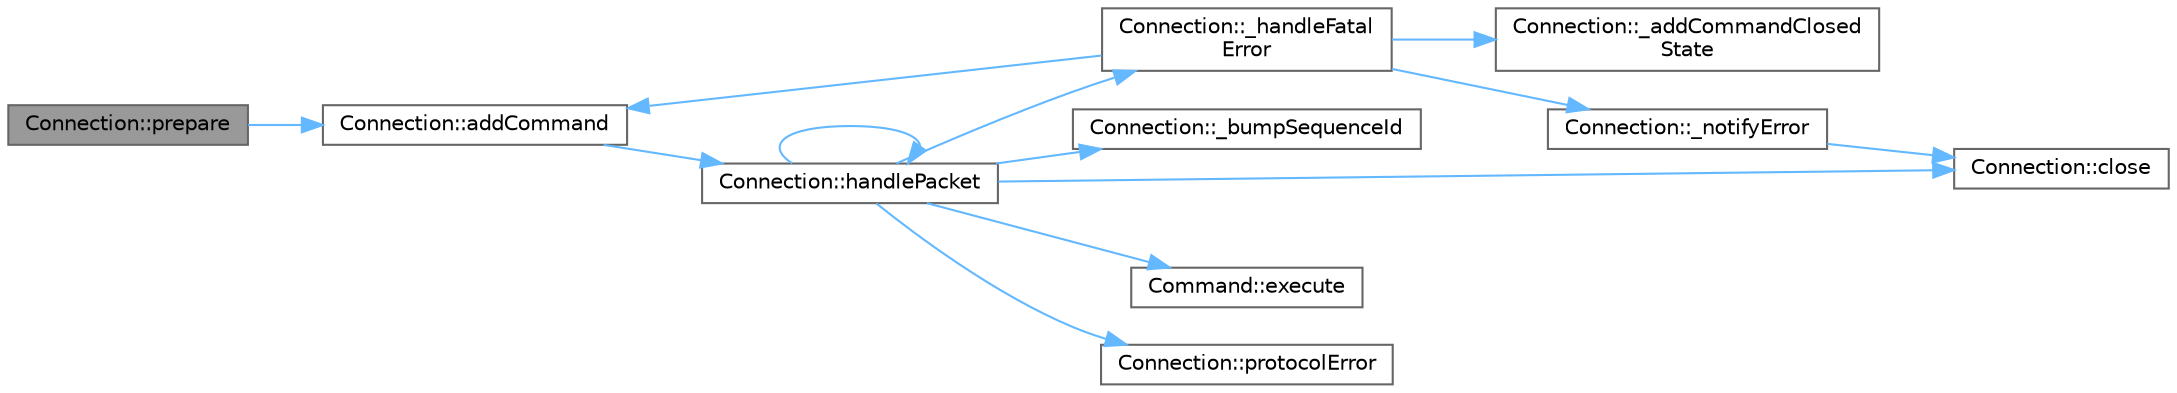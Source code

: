 digraph "Connection::prepare"
{
 // INTERACTIVE_SVG=YES
 // LATEX_PDF_SIZE
  bgcolor="transparent";
  edge [fontname=Helvetica,fontsize=10,labelfontname=Helvetica,labelfontsize=10];
  node [fontname=Helvetica,fontsize=10,shape=box,height=0.2,width=0.4];
  rankdir="LR";
  Node1 [id="Node000001",label="Connection::prepare",height=0.2,width=0.4,color="gray40", fillcolor="grey60", style="filled", fontcolor="black",tooltip=" "];
  Node1 -> Node2 [id="edge1_Node000001_Node000002",color="steelblue1",style="solid",tooltip=" "];
  Node2 [id="Node000002",label="Connection::addCommand",height=0.2,width=0.4,color="grey40", fillcolor="white", style="filled",URL="$dc/d14/a00720_a4964f8e380fd81566f183e2f4d5328c5.html#a4964f8e380fd81566f183e2f4d5328c5",tooltip=" "];
  Node2 -> Node3 [id="edge2_Node000002_Node000003",color="steelblue1",style="solid",tooltip=" "];
  Node3 [id="Node000003",label="Connection::handlePacket",height=0.2,width=0.4,color="grey40", fillcolor="white", style="filled",URL="$dc/d14/a00720_a000de33e8bc7ed6581c2788091b7128d.html#a000de33e8bc7ed6581c2788091b7128d",tooltip=" "];
  Node3 -> Node4 [id="edge3_Node000003_Node000004",color="steelblue1",style="solid",tooltip=" "];
  Node4 [id="Node000004",label="Connection::_bumpSequenceId",height=0.2,width=0.4,color="grey40", fillcolor="white", style="filled",URL="$dc/d14/a00720_adba198bb46543151133ff2f22c138cdc.html#adba198bb46543151133ff2f22c138cdc",tooltip=" "];
  Node3 -> Node5 [id="edge4_Node000003_Node000005",color="steelblue1",style="solid",tooltip=" "];
  Node5 [id="Node000005",label="Connection::_handleFatal\lError",height=0.2,width=0.4,color="grey40", fillcolor="white", style="filled",URL="$dc/d14/a00720_adb624b15d757e1ebfb218a45260d5630.html#adb624b15d757e1ebfb218a45260d5630",tooltip=" "];
  Node5 -> Node6 [id="edge5_Node000005_Node000006",color="steelblue1",style="solid",tooltip=" "];
  Node6 [id="Node000006",label="Connection::_addCommandClosed\lState",height=0.2,width=0.4,color="grey40", fillcolor="white", style="filled",URL="$dc/d14/a00720_aa2b13ffdea1be2a5455440c7f645a088.html#aa2b13ffdea1be2a5455440c7f645a088",tooltip=" "];
  Node5 -> Node7 [id="edge6_Node000005_Node000007",color="steelblue1",style="solid",tooltip=" "];
  Node7 [id="Node000007",label="Connection::_notifyError",height=0.2,width=0.4,color="grey40", fillcolor="white", style="filled",URL="$dc/d14/a00720_a95c76c9890cb0c0d88273acbec7f43b8.html#a95c76c9890cb0c0d88273acbec7f43b8",tooltip=" "];
  Node7 -> Node8 [id="edge7_Node000007_Node000008",color="steelblue1",style="solid",tooltip=" "];
  Node8 [id="Node000008",label="Connection::close",height=0.2,width=0.4,color="grey40", fillcolor="white", style="filled",URL="$dc/d14/a00720_ae6b64fd2a4364f4e72221c50139392ee.html#ae6b64fd2a4364f4e72221c50139392ee",tooltip=" "];
  Node5 -> Node2 [id="edge8_Node000005_Node000002",color="steelblue1",style="solid",tooltip=" "];
  Node3 -> Node8 [id="edge9_Node000003_Node000008",color="steelblue1",style="solid",tooltip=" "];
  Node3 -> Node9 [id="edge10_Node000003_Node000009",color="steelblue1",style="solid",tooltip=" "];
  Node9 [id="Node000009",label="Command::execute",height=0.2,width=0.4,color="grey40", fillcolor="white", style="filled",URL="$d3/db4/a00684_aee684a8d804245990df341f52906abc2.html#aee684a8d804245990df341f52906abc2",tooltip=" "];
  Node3 -> Node3 [id="edge11_Node000003_Node000003",color="steelblue1",style="solid",tooltip=" "];
  Node3 -> Node10 [id="edge12_Node000003_Node000010",color="steelblue1",style="solid",tooltip=" "];
  Node10 [id="Node000010",label="Connection::protocolError",height=0.2,width=0.4,color="grey40", fillcolor="white", style="filled",URL="$dc/d14/a00720_ac34dba03a7369de693f9b8faa5037541.html#ac34dba03a7369de693f9b8faa5037541",tooltip=" "];
}
